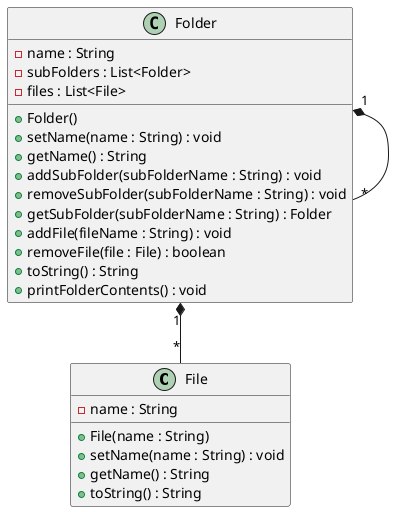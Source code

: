     @startuml

    class File {
        -name : String

        +File(name : String)
        +setName(name : String) : void
        +getName() : String
        +toString() : String
    }

    class Folder {
        -name : String
        -subFolders : List<Folder>
        -files : List<File>

        +Folder()
        +setName(name : String) : void
        +getName() : String
        +addSubFolder(subFolderName : String) : void
        +removeSubFolder(subFolderName : String) : void
        +getSubFolder(subFolderName : String) : Folder
        +addFile(fileName : String) : void
        +removeFile(file : File) : boolean
        +toString() : String
        +printFolderContents() : void
    }

    Folder "1" *-- "*" Folder
    Folder "1" *-- "*" File

    @enduml